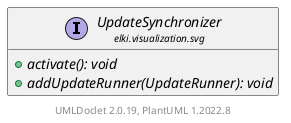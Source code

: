 @startuml
    remove .*\.(Instance|Par|Parameterizer|Factory)$
    set namespaceSeparator none
    hide empty fields
    hide empty methods

    interface "<size:14>UpdateSynchronizer\n<size:10>elki.visualization.svg" as elki.visualization.svg.UpdateSynchronizer [[UpdateSynchronizer.html]] {
        {abstract} +activate(): void
        {abstract} +addUpdateRunner(UpdateRunner): void
    }

    center footer UMLDoclet 2.0.19, PlantUML 1.2022.8
@enduml
